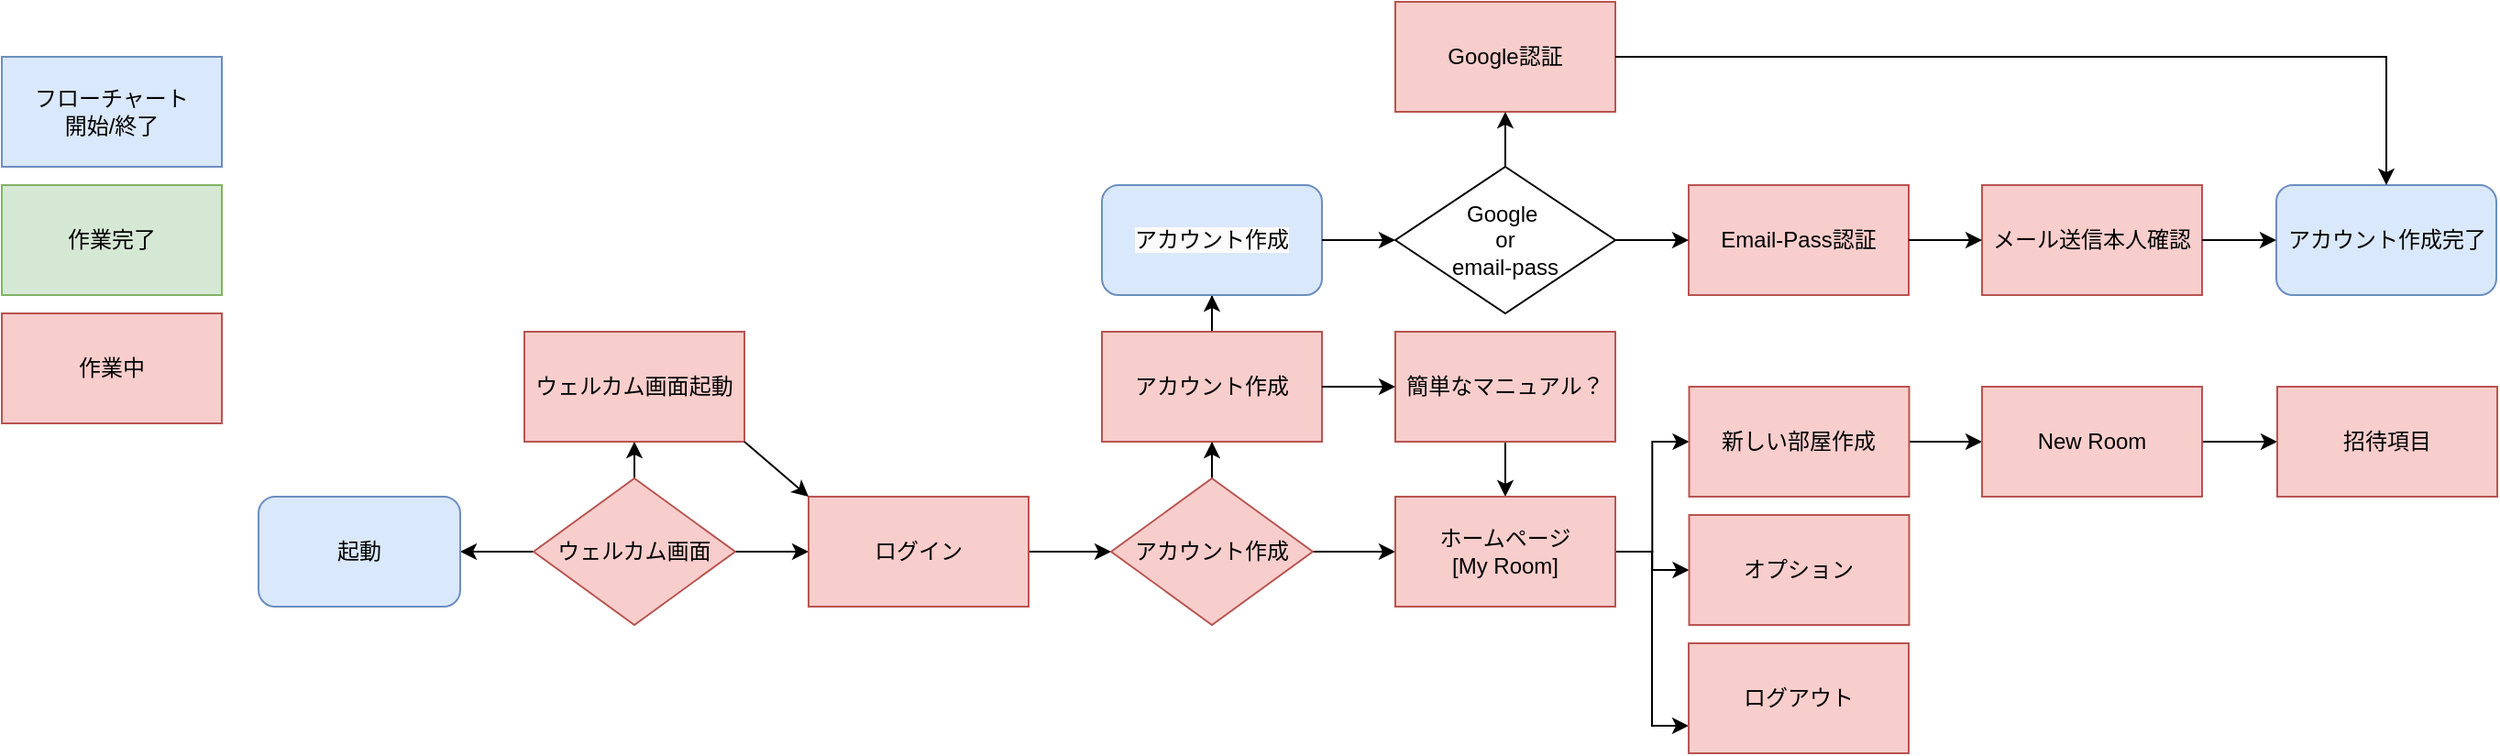 <mxfile version="22.1.16" type="github">
  <diagram name="ページ1" id="QqLwSLqvl7rIlfeu2B-Z">
    <mxGraphModel dx="1811" dy="1916" grid="1" gridSize="10" guides="1" tooltips="1" connect="1" arrows="1" fold="1" page="1" pageScale="1" pageWidth="827" pageHeight="1169" background="#ffffff" math="0" shadow="0">
      <root>
        <mxCell id="0" />
        <mxCell id="1" parent="0" />
        <mxCell id="ANDY_AdEw9fYnEY0-3U3-14" value="" style="edgeStyle=orthogonalEdgeStyle;rounded=0;orthogonalLoop=1;jettySize=auto;html=1;" parent="1" source="ANDY_AdEw9fYnEY0-3U3-6" target="ANDY_AdEw9fYnEY0-3U3-13" edge="1">
          <mxGeometry relative="1" as="geometry" />
        </mxCell>
        <mxCell id="ANDY_AdEw9fYnEY0-3U3-16" value="" style="edgeStyle=orthogonalEdgeStyle;rounded=0;orthogonalLoop=1;jettySize=auto;html=1;" parent="1" source="ANDY_AdEw9fYnEY0-3U3-6" target="ANDY_AdEw9fYnEY0-3U3-15" edge="1">
          <mxGeometry relative="1" as="geometry" />
        </mxCell>
        <mxCell id="ANDY_AdEw9fYnEY0-3U3-18" value="" style="edgeStyle=orthogonalEdgeStyle;rounded=0;orthogonalLoop=1;jettySize=auto;html=1;" parent="1" source="ANDY_AdEw9fYnEY0-3U3-6" target="ANDY_AdEw9fYnEY0-3U3-17" edge="1">
          <mxGeometry relative="1" as="geometry" />
        </mxCell>
        <mxCell id="ANDY_AdEw9fYnEY0-3U3-6" value="ウェルカム画面" style="rhombus;whiteSpace=wrap;html=1;rounded=0;fillColor=#f8cecc;strokeColor=#b85450;" parent="1" vertex="1">
          <mxGeometry x="170" y="220" width="110" height="80" as="geometry" />
        </mxCell>
        <mxCell id="ANDY_AdEw9fYnEY0-3U3-13" value="起動" style="rounded=1;whiteSpace=wrap;html=1;fillColor=#dae8fc;strokeColor=#6c8ebf;" parent="1" vertex="1">
          <mxGeometry x="20" y="230" width="110" height="60" as="geometry" />
        </mxCell>
        <mxCell id="ANDY_AdEw9fYnEY0-3U3-15" value="ウェルカム画面起動" style="rounded=0;whiteSpace=wrap;html=1;fillColor=#f8cecc;strokeColor=#b85450;" parent="1" vertex="1">
          <mxGeometry x="165" y="140" width="120" height="60" as="geometry" />
        </mxCell>
        <mxCell id="ANDY_AdEw9fYnEY0-3U3-21" value="" style="edgeStyle=orthogonalEdgeStyle;rounded=0;orthogonalLoop=1;jettySize=auto;html=1;" parent="1" source="ANDY_AdEw9fYnEY0-3U3-17" target="ANDY_AdEw9fYnEY0-3U3-20" edge="1">
          <mxGeometry relative="1" as="geometry" />
        </mxCell>
        <mxCell id="ANDY_AdEw9fYnEY0-3U3-17" value="ログイン" style="whiteSpace=wrap;html=1;rounded=0;fillColor=#f8cecc;strokeColor=#b85450;" parent="1" vertex="1">
          <mxGeometry x="320" y="230" width="120" height="60" as="geometry" />
        </mxCell>
        <mxCell id="ANDY_AdEw9fYnEY0-3U3-19" value="" style="endArrow=classic;html=1;rounded=0;entryX=0;entryY=0;entryDx=0;entryDy=0;exitX=1;exitY=1;exitDx=0;exitDy=0;" parent="1" source="ANDY_AdEw9fYnEY0-3U3-15" target="ANDY_AdEw9fYnEY0-3U3-17" edge="1">
          <mxGeometry width="50" height="50" relative="1" as="geometry">
            <mxPoint x="390" y="320" as="sourcePoint" />
            <mxPoint x="440" y="270" as="targetPoint" />
          </mxGeometry>
        </mxCell>
        <mxCell id="ANDY_AdEw9fYnEY0-3U3-23" value="" style="edgeStyle=orthogonalEdgeStyle;rounded=0;orthogonalLoop=1;jettySize=auto;html=1;" parent="1" source="ANDY_AdEw9fYnEY0-3U3-20" target="ANDY_AdEw9fYnEY0-3U3-22" edge="1">
          <mxGeometry relative="1" as="geometry" />
        </mxCell>
        <mxCell id="ANDY_AdEw9fYnEY0-3U3-29" value="" style="edgeStyle=orthogonalEdgeStyle;rounded=0;orthogonalLoop=1;jettySize=auto;html=1;" parent="1" source="ANDY_AdEw9fYnEY0-3U3-20" target="ANDY_AdEw9fYnEY0-3U3-28" edge="1">
          <mxGeometry relative="1" as="geometry" />
        </mxCell>
        <mxCell id="ANDY_AdEw9fYnEY0-3U3-20" value="アカウント作成" style="rhombus;whiteSpace=wrap;html=1;rounded=0;fillColor=#f8cecc;strokeColor=#b85450;" parent="1" vertex="1">
          <mxGeometry x="485" y="220" width="110" height="80" as="geometry" />
        </mxCell>
        <mxCell id="ANDY_AdEw9fYnEY0-3U3-57" value="" style="edgeStyle=orthogonalEdgeStyle;rounded=0;orthogonalLoop=1;jettySize=auto;html=1;" parent="1" source="ANDY_AdEw9fYnEY0-3U3-22" target="ANDY_AdEw9fYnEY0-3U3-51" edge="1">
          <mxGeometry relative="1" as="geometry" />
        </mxCell>
        <mxCell id="ANDY_AdEw9fYnEY0-3U3-22" value="アカウント作成" style="whiteSpace=wrap;html=1;rounded=0;fillColor=#f8cecc;strokeColor=#b85450;" parent="1" vertex="1">
          <mxGeometry x="480" y="140" width="120" height="60" as="geometry" />
        </mxCell>
        <mxCell id="ANDY_AdEw9fYnEY0-3U3-30" value="" style="edgeStyle=orthogonalEdgeStyle;rounded=0;orthogonalLoop=1;jettySize=auto;html=1;" parent="1" source="ANDY_AdEw9fYnEY0-3U3-24" target="ANDY_AdEw9fYnEY0-3U3-28" edge="1">
          <mxGeometry relative="1" as="geometry" />
        </mxCell>
        <mxCell id="ANDY_AdEw9fYnEY0-3U3-24" value="簡単なマニュアル？" style="whiteSpace=wrap;html=1;rounded=0;fillColor=#f8cecc;strokeColor=#b85450;" parent="1" vertex="1">
          <mxGeometry x="640" y="140" width="120" height="60" as="geometry" />
        </mxCell>
        <mxCell id="ANDY_AdEw9fYnEY0-3U3-26" value="" style="endArrow=classic;html=1;rounded=0;exitX=1;exitY=0.5;exitDx=0;exitDy=0;entryX=0;entryY=0.5;entryDx=0;entryDy=0;" parent="1" source="ANDY_AdEw9fYnEY0-3U3-22" target="ANDY_AdEw9fYnEY0-3U3-24" edge="1">
          <mxGeometry width="50" height="50" relative="1" as="geometry">
            <mxPoint x="600" y="200" as="sourcePoint" />
            <mxPoint x="630" y="230" as="targetPoint" />
          </mxGeometry>
        </mxCell>
        <mxCell id="ANDY_AdEw9fYnEY0-3U3-32" value="" style="edgeStyle=orthogonalEdgeStyle;rounded=0;orthogonalLoop=1;jettySize=auto;html=1;" parent="1" source="ANDY_AdEw9fYnEY0-3U3-28" target="ANDY_AdEw9fYnEY0-3U3-31" edge="1">
          <mxGeometry relative="1" as="geometry" />
        </mxCell>
        <mxCell id="h6BVth6N7jJkKrhVaG1G-6" style="edgeStyle=orthogonalEdgeStyle;rounded=0;orthogonalLoop=1;jettySize=auto;html=1;" edge="1" parent="1" source="ANDY_AdEw9fYnEY0-3U3-28" target="h6BVth6N7jJkKrhVaG1G-4">
          <mxGeometry relative="1" as="geometry" />
        </mxCell>
        <mxCell id="h6BVth6N7jJkKrhVaG1G-7" style="edgeStyle=orthogonalEdgeStyle;rounded=0;orthogonalLoop=1;jettySize=auto;html=1;entryX=0;entryY=0.75;entryDx=0;entryDy=0;" edge="1" parent="1" source="ANDY_AdEw9fYnEY0-3U3-28" target="h6BVth6N7jJkKrhVaG1G-5">
          <mxGeometry relative="1" as="geometry" />
        </mxCell>
        <mxCell id="ANDY_AdEw9fYnEY0-3U3-28" value="ホームページ&lt;br&gt;[My Room]" style="rounded=0;whiteSpace=wrap;html=1;fillColor=#f8cecc;strokeColor=#b85450;" parent="1" vertex="1">
          <mxGeometry x="640" y="230" width="120" height="60" as="geometry" />
        </mxCell>
        <mxCell id="h6BVth6N7jJkKrhVaG1G-9" value="" style="edgeStyle=orthogonalEdgeStyle;rounded=0;orthogonalLoop=1;jettySize=auto;html=1;" edge="1" parent="1" source="ANDY_AdEw9fYnEY0-3U3-31" target="h6BVth6N7jJkKrhVaG1G-8">
          <mxGeometry relative="1" as="geometry" />
        </mxCell>
        <mxCell id="ANDY_AdEw9fYnEY0-3U3-31" value="新しい部屋作成" style="rounded=0;whiteSpace=wrap;html=1;fillColor=#f8cecc;strokeColor=#b85450;" parent="1" vertex="1">
          <mxGeometry x="800.25" y="170" width="120" height="60" as="geometry" />
        </mxCell>
        <mxCell id="ANDY_AdEw9fYnEY0-3U3-56" value="" style="group" parent="1" vertex="1" connectable="0">
          <mxGeometry x="480" y="-40" width="760.5" height="170" as="geometry" />
        </mxCell>
        <mxCell id="ANDY_AdEw9fYnEY0-3U3-38" value="Google&amp;nbsp;&lt;br&gt;or&lt;br&gt;email-pass" style="rhombus;whiteSpace=wrap;html=1;rounded=0;" parent="ANDY_AdEw9fYnEY0-3U3-56" vertex="1">
          <mxGeometry x="160" y="90" width="120" height="80" as="geometry" />
        </mxCell>
        <mxCell id="ANDY_AdEw9fYnEY0-3U3-40" value="Google認証" style="rounded=0;whiteSpace=wrap;html=1;fillColor=#f8cecc;strokeColor=#b85450;" parent="ANDY_AdEw9fYnEY0-3U3-56" vertex="1">
          <mxGeometry x="160" width="120" height="60" as="geometry" />
        </mxCell>
        <mxCell id="ANDY_AdEw9fYnEY0-3U3-41" value="" style="edgeStyle=orthogonalEdgeStyle;rounded=0;orthogonalLoop=1;jettySize=auto;html=1;" parent="ANDY_AdEw9fYnEY0-3U3-56" source="ANDY_AdEw9fYnEY0-3U3-38" target="ANDY_AdEw9fYnEY0-3U3-40" edge="1">
          <mxGeometry relative="1" as="geometry" />
        </mxCell>
        <mxCell id="ANDY_AdEw9fYnEY0-3U3-44" value="Email-Pass認証" style="whiteSpace=wrap;html=1;rounded=0;fillColor=#f8cecc;strokeColor=#b85450;" parent="ANDY_AdEw9fYnEY0-3U3-56" vertex="1">
          <mxGeometry x="320" y="100" width="120" height="60" as="geometry" />
        </mxCell>
        <mxCell id="ANDY_AdEw9fYnEY0-3U3-45" value="" style="edgeStyle=orthogonalEdgeStyle;rounded=0;orthogonalLoop=1;jettySize=auto;html=1;" parent="ANDY_AdEw9fYnEY0-3U3-56" source="ANDY_AdEw9fYnEY0-3U3-38" target="ANDY_AdEw9fYnEY0-3U3-44" edge="1">
          <mxGeometry relative="1" as="geometry" />
        </mxCell>
        <mxCell id="ANDY_AdEw9fYnEY0-3U3-46" value="メール送信本人確認" style="whiteSpace=wrap;html=1;rounded=0;fillColor=#f8cecc;strokeColor=#b85450;" parent="ANDY_AdEw9fYnEY0-3U3-56" vertex="1">
          <mxGeometry x="480" y="100" width="120" height="60" as="geometry" />
        </mxCell>
        <mxCell id="ANDY_AdEw9fYnEY0-3U3-47" value="" style="edgeStyle=orthogonalEdgeStyle;rounded=0;orthogonalLoop=1;jettySize=auto;html=1;" parent="ANDY_AdEw9fYnEY0-3U3-56" source="ANDY_AdEw9fYnEY0-3U3-44" target="ANDY_AdEw9fYnEY0-3U3-46" edge="1">
          <mxGeometry relative="1" as="geometry" />
        </mxCell>
        <mxCell id="ANDY_AdEw9fYnEY0-3U3-51" value="&lt;meta charset=&quot;utf-8&quot;&gt;&lt;span style=&quot;color: rgb(0, 0, 0); font-family: Helvetica; font-size: 12px; font-style: normal; font-variant-ligatures: normal; font-variant-caps: normal; font-weight: 400; letter-spacing: normal; orphans: 2; text-align: center; text-indent: 0px; text-transform: none; widows: 2; word-spacing: 0px; -webkit-text-stroke-width: 0px; background-color: rgb(251, 251, 251); text-decoration-thickness: initial; text-decoration-style: initial; text-decoration-color: initial; float: none; display: inline !important;&quot;&gt;アカウント作成&lt;/span&gt;" style="rounded=1;whiteSpace=wrap;html=1;fillColor=#dae8fc;strokeColor=#6c8ebf;" parent="ANDY_AdEw9fYnEY0-3U3-56" vertex="1">
          <mxGeometry y="100" width="120" height="60" as="geometry" />
        </mxCell>
        <mxCell id="ANDY_AdEw9fYnEY0-3U3-39" value="" style="edgeStyle=orthogonalEdgeStyle;rounded=0;orthogonalLoop=1;jettySize=auto;html=1;" parent="ANDY_AdEw9fYnEY0-3U3-56" source="ANDY_AdEw9fYnEY0-3U3-51" target="ANDY_AdEw9fYnEY0-3U3-38" edge="1">
          <mxGeometry relative="1" as="geometry">
            <mxPoint x="120" y="130" as="sourcePoint" />
          </mxGeometry>
        </mxCell>
        <mxCell id="ANDY_AdEw9fYnEY0-3U3-52" value="アカウント作成完了" style="rounded=1;whiteSpace=wrap;html=1;fillColor=#dae8fc;strokeColor=#6c8ebf;" parent="ANDY_AdEw9fYnEY0-3U3-56" vertex="1">
          <mxGeometry x="640.5" y="100" width="120" height="60" as="geometry" />
        </mxCell>
        <mxCell id="ANDY_AdEw9fYnEY0-3U3-55" style="edgeStyle=orthogonalEdgeStyle;rounded=0;orthogonalLoop=1;jettySize=auto;html=1;" parent="ANDY_AdEw9fYnEY0-3U3-56" source="ANDY_AdEw9fYnEY0-3U3-40" target="ANDY_AdEw9fYnEY0-3U3-52" edge="1">
          <mxGeometry relative="1" as="geometry" />
        </mxCell>
        <mxCell id="ANDY_AdEw9fYnEY0-3U3-54" value="" style="edgeStyle=orthogonalEdgeStyle;rounded=0;orthogonalLoop=1;jettySize=auto;html=1;" parent="ANDY_AdEw9fYnEY0-3U3-56" source="ANDY_AdEw9fYnEY0-3U3-46" target="ANDY_AdEw9fYnEY0-3U3-52" edge="1">
          <mxGeometry relative="1" as="geometry" />
        </mxCell>
        <mxCell id="ANDY_AdEw9fYnEY0-3U3-58" value="フローチャート&lt;br&gt;開始/終了" style="rounded=0;whiteSpace=wrap;html=1;fillColor=#dae8fc;strokeColor=#6c8ebf;" parent="1" vertex="1">
          <mxGeometry x="-120" y="-10" width="120" height="60" as="geometry" />
        </mxCell>
        <mxCell id="ANDY_AdEw9fYnEY0-3U3-59" value="作業完了" style="rounded=0;whiteSpace=wrap;html=1;fillColor=#d5e8d4;strokeColor=#82b366;" parent="1" vertex="1">
          <mxGeometry x="-120" y="60" width="120" height="60" as="geometry" />
        </mxCell>
        <mxCell id="ANDY_AdEw9fYnEY0-3U3-60" value="作業中" style="rounded=0;whiteSpace=wrap;html=1;fillColor=#f8cecc;strokeColor=#b85450;" parent="1" vertex="1">
          <mxGeometry x="-120" y="130" width="120" height="60" as="geometry" />
        </mxCell>
        <mxCell id="h6BVth6N7jJkKrhVaG1G-4" value="オプション" style="rounded=0;whiteSpace=wrap;html=1;fillColor=#f8cecc;strokeColor=#b85450;" vertex="1" parent="1">
          <mxGeometry x="800.25" y="240" width="120" height="60" as="geometry" />
        </mxCell>
        <mxCell id="h6BVth6N7jJkKrhVaG1G-5" value="ログアウト" style="rounded=0;whiteSpace=wrap;html=1;fillColor=#f8cecc;strokeColor=#b85450;" vertex="1" parent="1">
          <mxGeometry x="800" y="310" width="120" height="60" as="geometry" />
        </mxCell>
        <mxCell id="h6BVth6N7jJkKrhVaG1G-11" style="edgeStyle=orthogonalEdgeStyle;rounded=0;orthogonalLoop=1;jettySize=auto;html=1;" edge="1" parent="1" source="h6BVth6N7jJkKrhVaG1G-8" target="h6BVth6N7jJkKrhVaG1G-10">
          <mxGeometry relative="1" as="geometry" />
        </mxCell>
        <mxCell id="h6BVth6N7jJkKrhVaG1G-8" value="New Room" style="rounded=0;whiteSpace=wrap;html=1;fillColor=#f8cecc;strokeColor=#b85450;" vertex="1" parent="1">
          <mxGeometry x="960" y="170" width="120" height="60" as="geometry" />
        </mxCell>
        <mxCell id="h6BVth6N7jJkKrhVaG1G-10" value="招待項目" style="rounded=0;whiteSpace=wrap;html=1;fillColor=#f8cecc;strokeColor=#b85450;" vertex="1" parent="1">
          <mxGeometry x="1121" y="170" width="120" height="60" as="geometry" />
        </mxCell>
      </root>
    </mxGraphModel>
  </diagram>
</mxfile>
